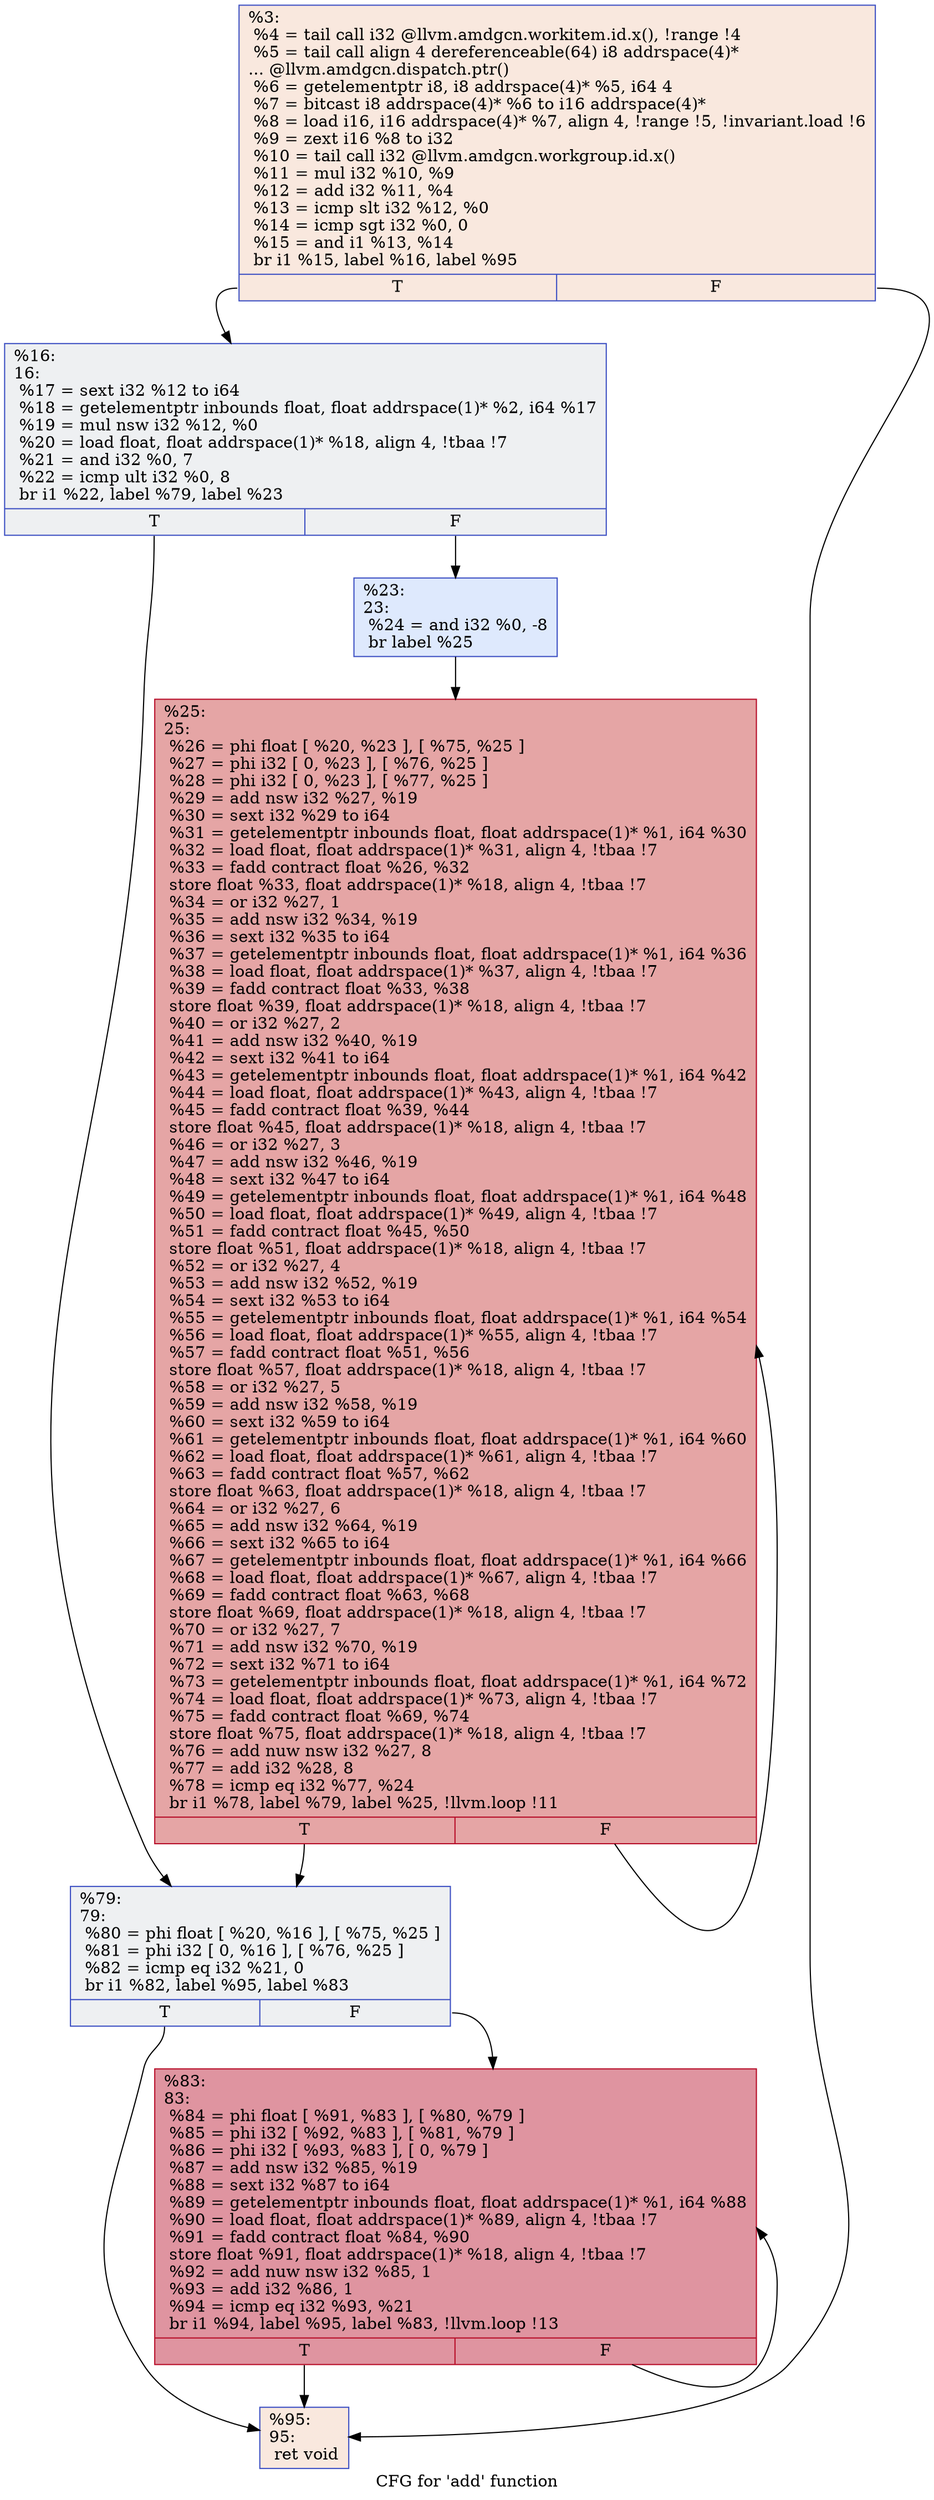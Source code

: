 digraph "CFG for 'add' function" {
	label="CFG for 'add' function";

	Node0x4a52e60 [shape=record,color="#3d50c3ff", style=filled, fillcolor="#f2cab570",label="{%3:\l  %4 = tail call i32 @llvm.amdgcn.workitem.id.x(), !range !4\l  %5 = tail call align 4 dereferenceable(64) i8 addrspace(4)*\l... @llvm.amdgcn.dispatch.ptr()\l  %6 = getelementptr i8, i8 addrspace(4)* %5, i64 4\l  %7 = bitcast i8 addrspace(4)* %6 to i16 addrspace(4)*\l  %8 = load i16, i16 addrspace(4)* %7, align 4, !range !5, !invariant.load !6\l  %9 = zext i16 %8 to i32\l  %10 = tail call i32 @llvm.amdgcn.workgroup.id.x()\l  %11 = mul i32 %10, %9\l  %12 = add i32 %11, %4\l  %13 = icmp slt i32 %12, %0\l  %14 = icmp sgt i32 %0, 0\l  %15 = and i1 %13, %14\l  br i1 %15, label %16, label %95\l|{<s0>T|<s1>F}}"];
	Node0x4a52e60:s0 -> Node0x4a54e60;
	Node0x4a52e60:s1 -> Node0x4a54ef0;
	Node0x4a54e60 [shape=record,color="#3d50c3ff", style=filled, fillcolor="#d9dce170",label="{%16:\l16:                                               \l  %17 = sext i32 %12 to i64\l  %18 = getelementptr inbounds float, float addrspace(1)* %2, i64 %17\l  %19 = mul nsw i32 %12, %0\l  %20 = load float, float addrspace(1)* %18, align 4, !tbaa !7\l  %21 = and i32 %0, 7\l  %22 = icmp ult i32 %0, 8\l  br i1 %22, label %79, label %23\l|{<s0>T|<s1>F}}"];
	Node0x4a54e60:s0 -> Node0x4a55590;
	Node0x4a54e60:s1 -> Node0x4a55620;
	Node0x4a55620 [shape=record,color="#3d50c3ff", style=filled, fillcolor="#b5cdfa70",label="{%23:\l23:                                               \l  %24 = and i32 %0, -8\l  br label %25\l}"];
	Node0x4a55620 -> Node0x4a55820;
	Node0x4a55820 [shape=record,color="#b70d28ff", style=filled, fillcolor="#c5333470",label="{%25:\l25:                                               \l  %26 = phi float [ %20, %23 ], [ %75, %25 ]\l  %27 = phi i32 [ 0, %23 ], [ %76, %25 ]\l  %28 = phi i32 [ 0, %23 ], [ %77, %25 ]\l  %29 = add nsw i32 %27, %19\l  %30 = sext i32 %29 to i64\l  %31 = getelementptr inbounds float, float addrspace(1)* %1, i64 %30\l  %32 = load float, float addrspace(1)* %31, align 4, !tbaa !7\l  %33 = fadd contract float %26, %32\l  store float %33, float addrspace(1)* %18, align 4, !tbaa !7\l  %34 = or i32 %27, 1\l  %35 = add nsw i32 %34, %19\l  %36 = sext i32 %35 to i64\l  %37 = getelementptr inbounds float, float addrspace(1)* %1, i64 %36\l  %38 = load float, float addrspace(1)* %37, align 4, !tbaa !7\l  %39 = fadd contract float %33, %38\l  store float %39, float addrspace(1)* %18, align 4, !tbaa !7\l  %40 = or i32 %27, 2\l  %41 = add nsw i32 %40, %19\l  %42 = sext i32 %41 to i64\l  %43 = getelementptr inbounds float, float addrspace(1)* %1, i64 %42\l  %44 = load float, float addrspace(1)* %43, align 4, !tbaa !7\l  %45 = fadd contract float %39, %44\l  store float %45, float addrspace(1)* %18, align 4, !tbaa !7\l  %46 = or i32 %27, 3\l  %47 = add nsw i32 %46, %19\l  %48 = sext i32 %47 to i64\l  %49 = getelementptr inbounds float, float addrspace(1)* %1, i64 %48\l  %50 = load float, float addrspace(1)* %49, align 4, !tbaa !7\l  %51 = fadd contract float %45, %50\l  store float %51, float addrspace(1)* %18, align 4, !tbaa !7\l  %52 = or i32 %27, 4\l  %53 = add nsw i32 %52, %19\l  %54 = sext i32 %53 to i64\l  %55 = getelementptr inbounds float, float addrspace(1)* %1, i64 %54\l  %56 = load float, float addrspace(1)* %55, align 4, !tbaa !7\l  %57 = fadd contract float %51, %56\l  store float %57, float addrspace(1)* %18, align 4, !tbaa !7\l  %58 = or i32 %27, 5\l  %59 = add nsw i32 %58, %19\l  %60 = sext i32 %59 to i64\l  %61 = getelementptr inbounds float, float addrspace(1)* %1, i64 %60\l  %62 = load float, float addrspace(1)* %61, align 4, !tbaa !7\l  %63 = fadd contract float %57, %62\l  store float %63, float addrspace(1)* %18, align 4, !tbaa !7\l  %64 = or i32 %27, 6\l  %65 = add nsw i32 %64, %19\l  %66 = sext i32 %65 to i64\l  %67 = getelementptr inbounds float, float addrspace(1)* %1, i64 %66\l  %68 = load float, float addrspace(1)* %67, align 4, !tbaa !7\l  %69 = fadd contract float %63, %68\l  store float %69, float addrspace(1)* %18, align 4, !tbaa !7\l  %70 = or i32 %27, 7\l  %71 = add nsw i32 %70, %19\l  %72 = sext i32 %71 to i64\l  %73 = getelementptr inbounds float, float addrspace(1)* %1, i64 %72\l  %74 = load float, float addrspace(1)* %73, align 4, !tbaa !7\l  %75 = fadd contract float %69, %74\l  store float %75, float addrspace(1)* %18, align 4, !tbaa !7\l  %76 = add nuw nsw i32 %27, 8\l  %77 = add i32 %28, 8\l  %78 = icmp eq i32 %77, %24\l  br i1 %78, label %79, label %25, !llvm.loop !11\l|{<s0>T|<s1>F}}"];
	Node0x4a55820:s0 -> Node0x4a55590;
	Node0x4a55820:s1 -> Node0x4a55820;
	Node0x4a55590 [shape=record,color="#3d50c3ff", style=filled, fillcolor="#d9dce170",label="{%79:\l79:                                               \l  %80 = phi float [ %20, %16 ], [ %75, %25 ]\l  %81 = phi i32 [ 0, %16 ], [ %76, %25 ]\l  %82 = icmp eq i32 %21, 0\l  br i1 %82, label %95, label %83\l|{<s0>T|<s1>F}}"];
	Node0x4a55590:s0 -> Node0x4a54ef0;
	Node0x4a55590:s1 -> Node0x4a588c0;
	Node0x4a588c0 [shape=record,color="#b70d28ff", style=filled, fillcolor="#b70d2870",label="{%83:\l83:                                               \l  %84 = phi float [ %91, %83 ], [ %80, %79 ]\l  %85 = phi i32 [ %92, %83 ], [ %81, %79 ]\l  %86 = phi i32 [ %93, %83 ], [ 0, %79 ]\l  %87 = add nsw i32 %85, %19\l  %88 = sext i32 %87 to i64\l  %89 = getelementptr inbounds float, float addrspace(1)* %1, i64 %88\l  %90 = load float, float addrspace(1)* %89, align 4, !tbaa !7\l  %91 = fadd contract float %84, %90\l  store float %91, float addrspace(1)* %18, align 4, !tbaa !7\l  %92 = add nuw nsw i32 %85, 1\l  %93 = add i32 %86, 1\l  %94 = icmp eq i32 %93, %21\l  br i1 %94, label %95, label %83, !llvm.loop !13\l|{<s0>T|<s1>F}}"];
	Node0x4a588c0:s0 -> Node0x4a54ef0;
	Node0x4a588c0:s1 -> Node0x4a588c0;
	Node0x4a54ef0 [shape=record,color="#3d50c3ff", style=filled, fillcolor="#f2cab570",label="{%95:\l95:                                               \l  ret void\l}"];
}
